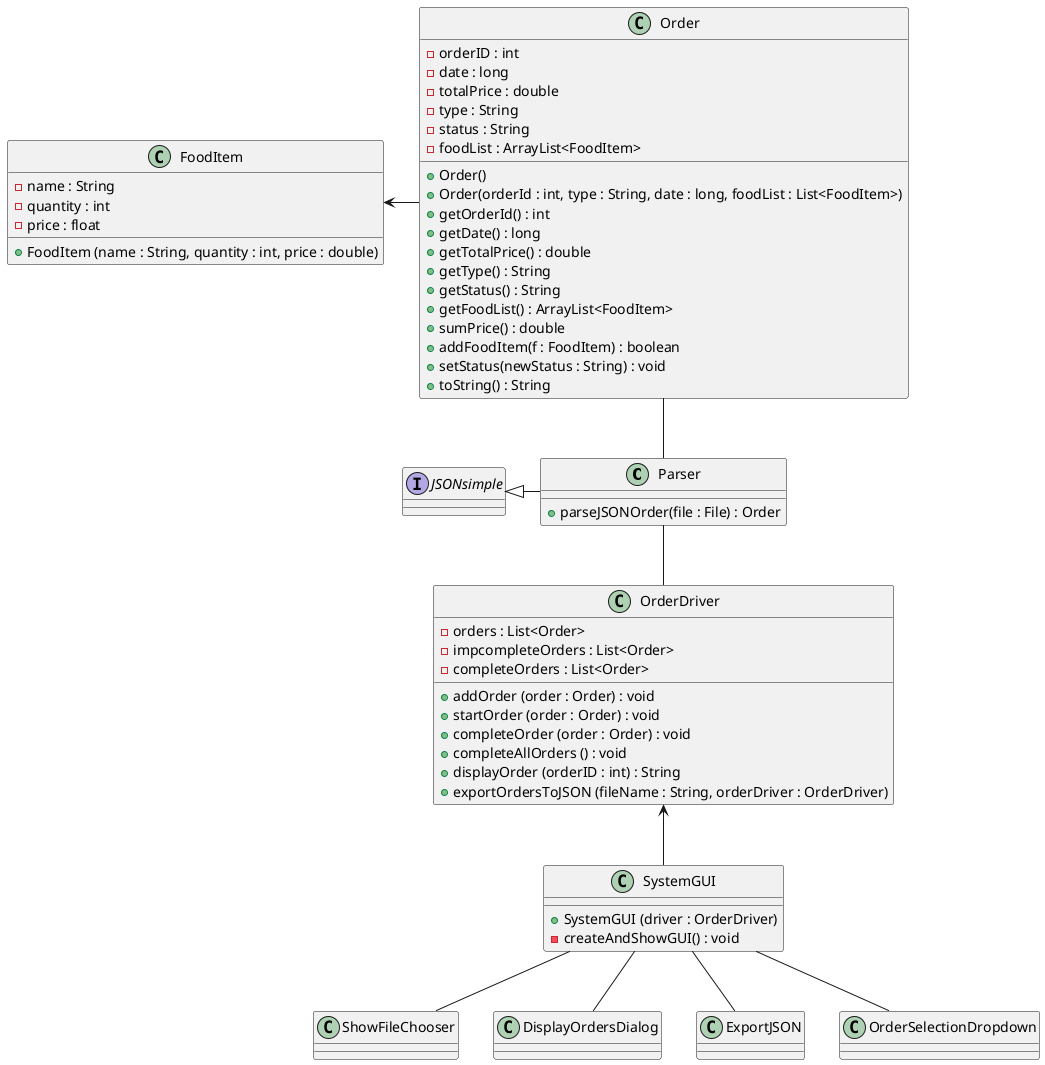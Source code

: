 @startuml
'https://plantuml.com/class-diagram

class Parser
class FoodItem
class Order
class OrderDriver

class SystemGUI
class ShowFileChooser
class DisplayOrdersDialog
class ExportJSON
class OrderSelectionDropdown

interface JSONsimple


JSONsimple <|- Parser
Order -- Parser
FoodItem <- Order
Parser -- OrderDriver

OrderDriver <-- SystemGUI

SystemGUI -- ShowFileChooser
SystemGUI -- DisplayOrdersDialog
SystemGUI -- ExportJSON
SystemGUI -- OrderSelectionDropdown

class FoodItem {
- name : String
- quantity : int
- price : float

+ FoodItem (name : String, quantity : int, price : double)
}

class Order {
- orderID : int
- date : long
- totalPrice : double
- type : String
- status : String
- foodList : ArrayList<FoodItem>

+ Order()
+ Order(orderId : int, type : String, date : long, foodList : List<FoodItem>)
+ getOrderId() : int
+ getDate() : long
+ getTotalPrice() : double
+ getType() : String
+ getStatus() : String
+ getFoodList() : ArrayList<FoodItem>
+ sumPrice() : double
+ addFoodItem(f : FoodItem) : boolean
+ setStatus(newStatus : String) : void
+ toString() : String
' Testing
'+ Order(orderID : int, type : String, date : long, foodList : List<FoodItem>)
'+ sumPrice () : double
'+ addFoodItem(f : FoodItem) : boolean
'+ toString () : String
}

class Parser {
+ parseJSONOrder(file : File) : Order
}

class OrderDriver {
- orders : List<Order>
- impcompleteOrders : List<Order>
- completeOrders : List<Order>

+ addOrder (order : Order) : void
+ startOrder (order : Order) : void
+ completeOrder (order : Order) : void
+ completeAllOrders () : void
+ displayOrder (orderID : int) : String
+ exportOrdersToJSON (fileName : String, orderDriver : OrderDriver)
}

class SystemGUI {
+ SystemGUI (driver : OrderDriver)
- createAndShowGUI() : void
}

class ShowFileChooser {

}

@enduml